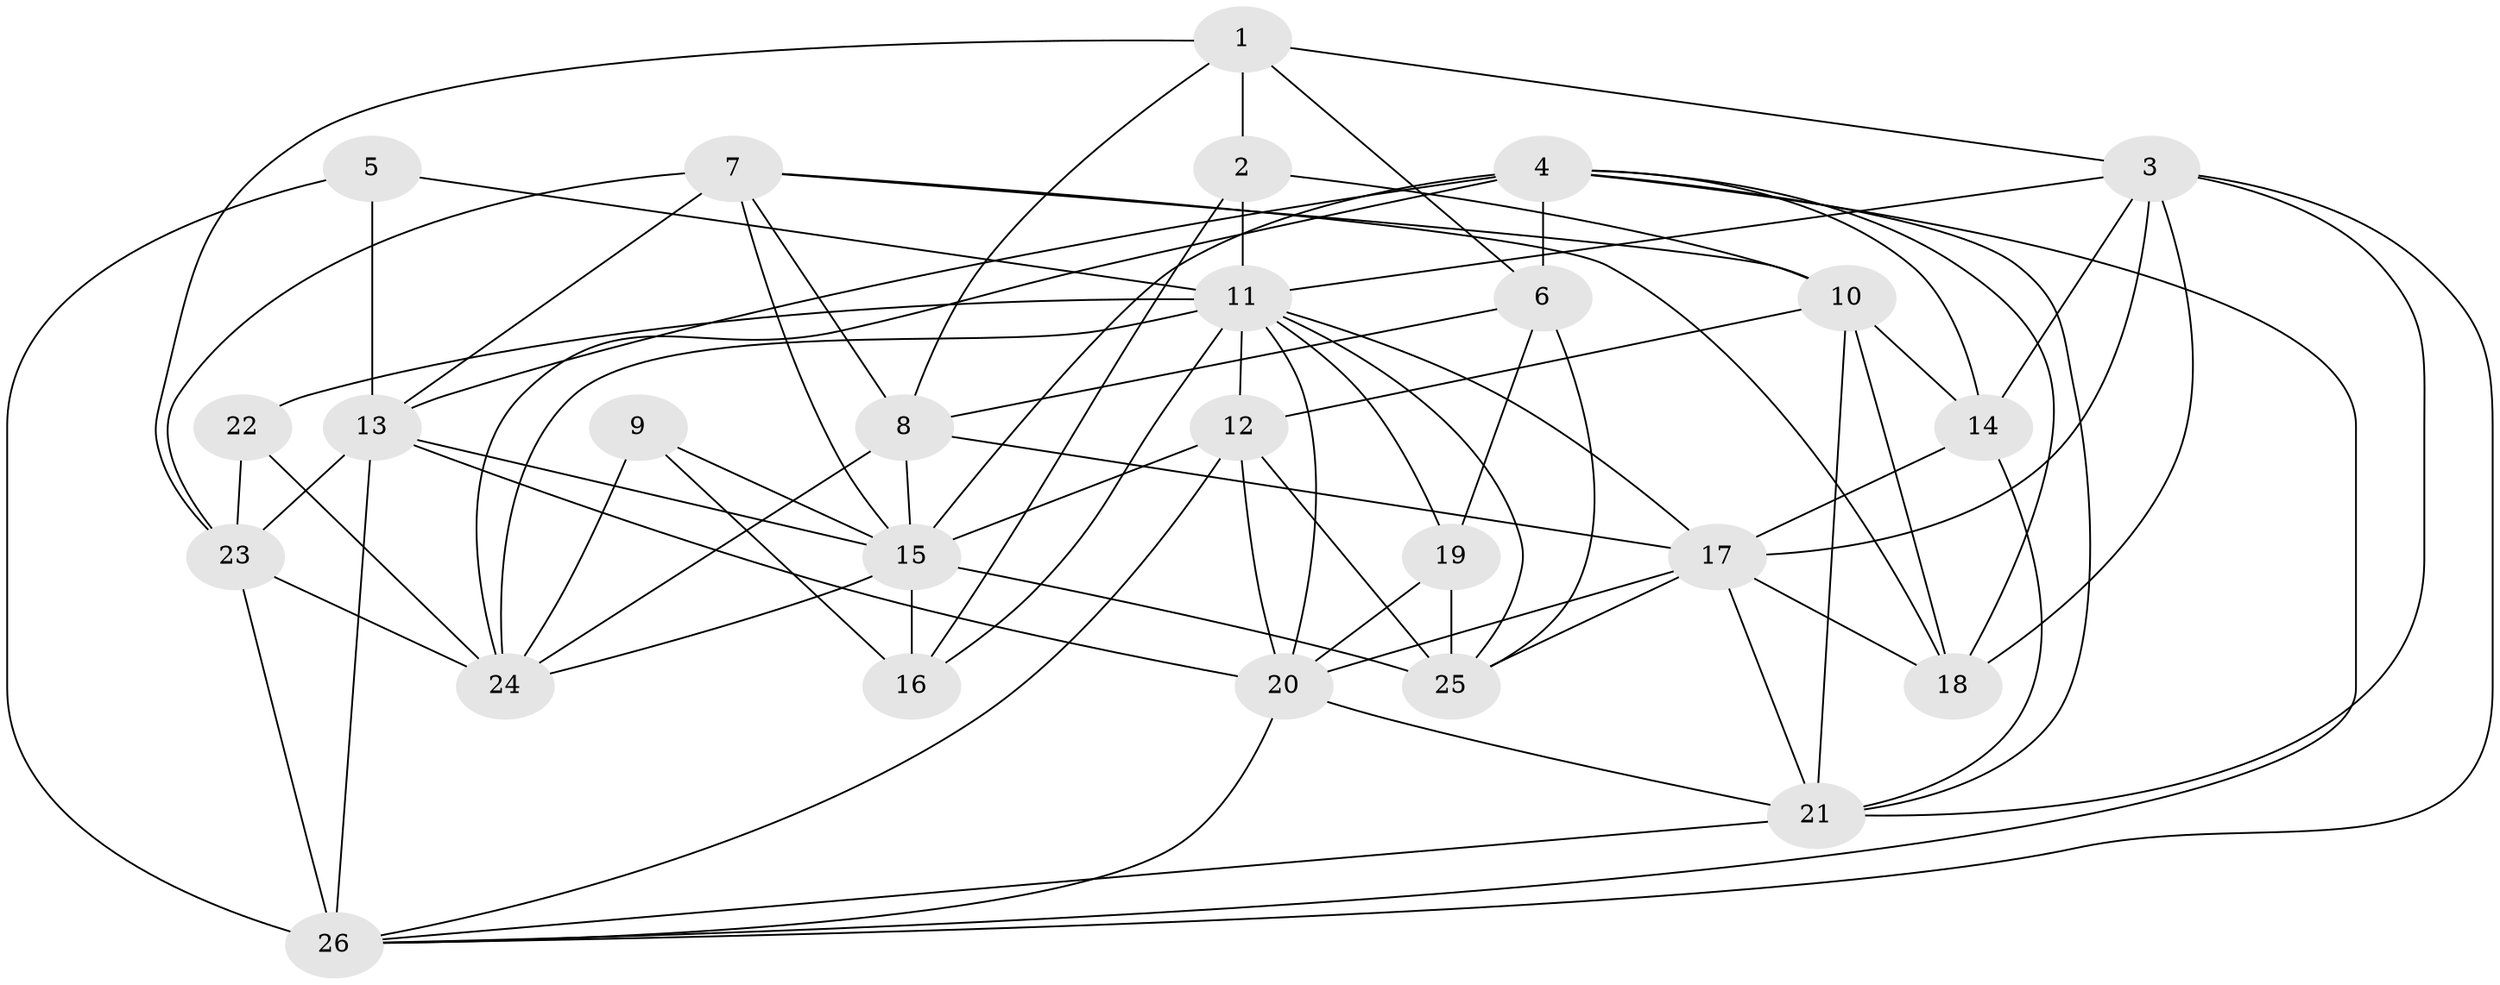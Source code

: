 // original degree distribution, {4: 0.3291139240506329, 3: 0.22784810126582278, 6: 0.08860759493670886, 8: 0.02531645569620253, 5: 0.20253164556962025, 2: 0.12658227848101267}
// Generated by graph-tools (version 1.1) at 2025/37/03/04/25 23:37:15]
// undirected, 26 vertices, 78 edges
graph export_dot {
  node [color=gray90,style=filled];
  1;
  2;
  3;
  4;
  5;
  6;
  7;
  8;
  9;
  10;
  11;
  12;
  13;
  14;
  15;
  16;
  17;
  18;
  19;
  20;
  21;
  22;
  23;
  24;
  25;
  26;
  1 -- 2 [weight=1.0];
  1 -- 3 [weight=1.0];
  1 -- 6 [weight=1.0];
  1 -- 8 [weight=1.0];
  1 -- 23 [weight=1.0];
  2 -- 10 [weight=1.0];
  2 -- 11 [weight=1.0];
  2 -- 16 [weight=1.0];
  3 -- 11 [weight=1.0];
  3 -- 14 [weight=1.0];
  3 -- 17 [weight=1.0];
  3 -- 18 [weight=1.0];
  3 -- 21 [weight=1.0];
  3 -- 26 [weight=1.0];
  4 -- 6 [weight=2.0];
  4 -- 13 [weight=1.0];
  4 -- 14 [weight=1.0];
  4 -- 15 [weight=1.0];
  4 -- 18 [weight=1.0];
  4 -- 21 [weight=2.0];
  4 -- 24 [weight=2.0];
  4 -- 26 [weight=1.0];
  5 -- 11 [weight=1.0];
  5 -- 13 [weight=1.0];
  5 -- 26 [weight=1.0];
  6 -- 8 [weight=1.0];
  6 -- 19 [weight=1.0];
  6 -- 25 [weight=1.0];
  7 -- 8 [weight=2.0];
  7 -- 10 [weight=1.0];
  7 -- 13 [weight=1.0];
  7 -- 15 [weight=3.0];
  7 -- 18 [weight=1.0];
  7 -- 23 [weight=1.0];
  8 -- 15 [weight=1.0];
  8 -- 17 [weight=1.0];
  8 -- 24 [weight=1.0];
  9 -- 15 [weight=1.0];
  9 -- 16 [weight=2.0];
  9 -- 24 [weight=1.0];
  10 -- 12 [weight=1.0];
  10 -- 14 [weight=3.0];
  10 -- 18 [weight=2.0];
  10 -- 21 [weight=1.0];
  11 -- 12 [weight=2.0];
  11 -- 16 [weight=1.0];
  11 -- 17 [weight=1.0];
  11 -- 19 [weight=1.0];
  11 -- 20 [weight=1.0];
  11 -- 22 [weight=2.0];
  11 -- 24 [weight=1.0];
  11 -- 25 [weight=1.0];
  12 -- 15 [weight=2.0];
  12 -- 20 [weight=1.0];
  12 -- 25 [weight=2.0];
  12 -- 26 [weight=1.0];
  13 -- 15 [weight=1.0];
  13 -- 20 [weight=1.0];
  13 -- 23 [weight=1.0];
  13 -- 26 [weight=3.0];
  14 -- 17 [weight=1.0];
  14 -- 21 [weight=1.0];
  15 -- 16 [weight=2.0];
  15 -- 24 [weight=1.0];
  15 -- 25 [weight=1.0];
  17 -- 18 [weight=1.0];
  17 -- 20 [weight=1.0];
  17 -- 21 [weight=2.0];
  17 -- 25 [weight=1.0];
  19 -- 20 [weight=1.0];
  19 -- 25 [weight=2.0];
  20 -- 21 [weight=1.0];
  20 -- 26 [weight=1.0];
  21 -- 26 [weight=1.0];
  22 -- 23 [weight=1.0];
  22 -- 24 [weight=1.0];
  23 -- 24 [weight=1.0];
  23 -- 26 [weight=2.0];
}
